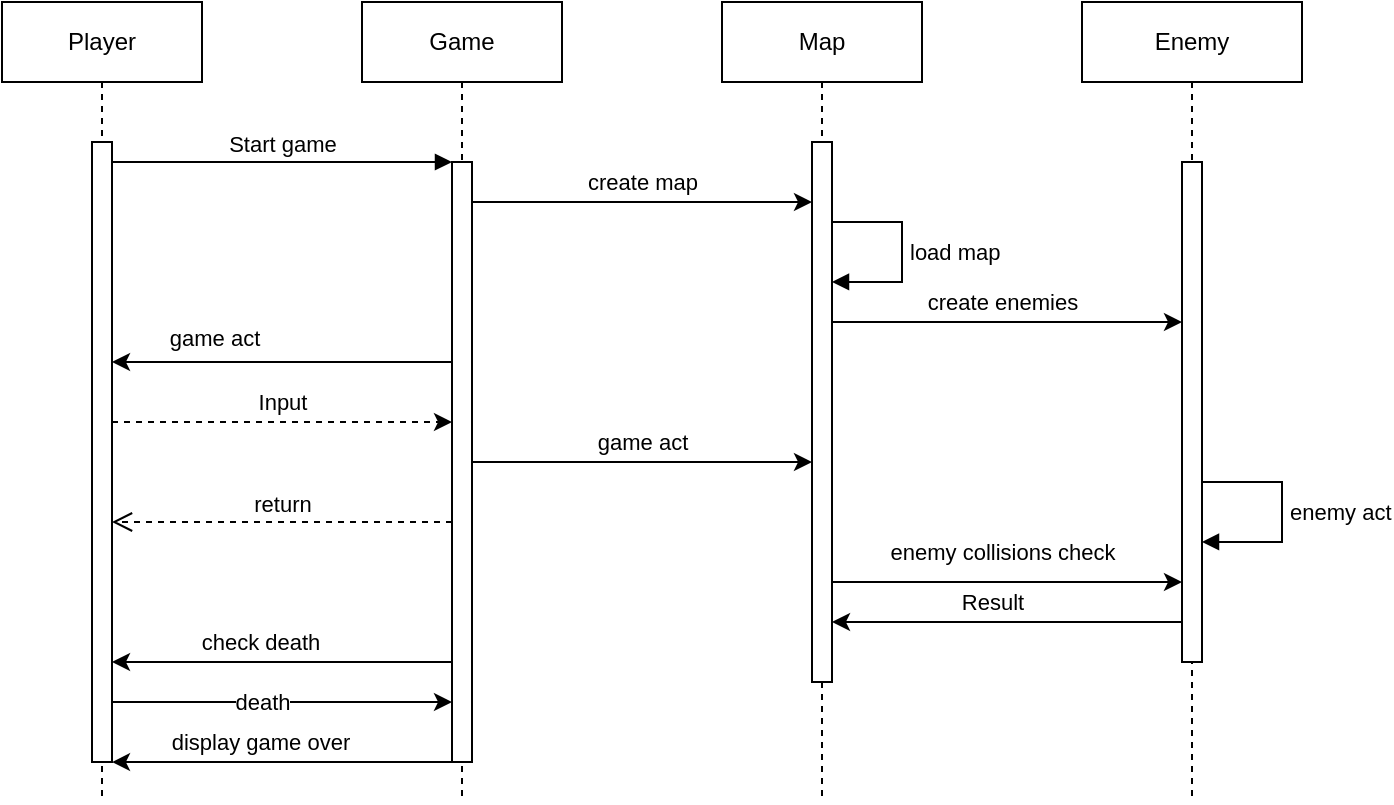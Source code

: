 <mxfile version="24.1.0" type="device">
  <diagram name="Page-1" id="2YBvvXClWsGukQMizWep">
    <mxGraphModel dx="989" dy="577" grid="1" gridSize="10" guides="1" tooltips="1" connect="1" arrows="1" fold="1" page="1" pageScale="1" pageWidth="850" pageHeight="1100" math="0" shadow="0">
      <root>
        <mxCell id="0" />
        <mxCell id="1" parent="0" />
        <mxCell id="aM9ryv3xv72pqoxQDRHE-1" value="Player" style="shape=umlLifeline;perimeter=lifelinePerimeter;whiteSpace=wrap;html=1;container=0;dropTarget=0;collapsible=0;recursiveResize=0;outlineConnect=0;portConstraint=eastwest;newEdgeStyle={&quot;edgeStyle&quot;:&quot;elbowEdgeStyle&quot;,&quot;elbow&quot;:&quot;vertical&quot;,&quot;curved&quot;:0,&quot;rounded&quot;:0};" parent="1" vertex="1">
          <mxGeometry x="40" y="40" width="100" height="400" as="geometry" />
        </mxCell>
        <mxCell id="aM9ryv3xv72pqoxQDRHE-2" value="" style="html=1;points=[];perimeter=orthogonalPerimeter;outlineConnect=0;targetShapes=umlLifeline;portConstraint=eastwest;newEdgeStyle={&quot;edgeStyle&quot;:&quot;elbowEdgeStyle&quot;,&quot;elbow&quot;:&quot;vertical&quot;,&quot;curved&quot;:0,&quot;rounded&quot;:0};" parent="aM9ryv3xv72pqoxQDRHE-1" vertex="1">
          <mxGeometry x="45" y="70" width="10" height="310" as="geometry" />
        </mxCell>
        <mxCell id="aM9ryv3xv72pqoxQDRHE-5" value="Game" style="shape=umlLifeline;perimeter=lifelinePerimeter;whiteSpace=wrap;html=1;container=0;dropTarget=0;collapsible=0;recursiveResize=0;outlineConnect=0;portConstraint=eastwest;newEdgeStyle={&quot;edgeStyle&quot;:&quot;elbowEdgeStyle&quot;,&quot;elbow&quot;:&quot;vertical&quot;,&quot;curved&quot;:0,&quot;rounded&quot;:0};" parent="1" vertex="1">
          <mxGeometry x="220" y="40" width="100" height="400" as="geometry" />
        </mxCell>
        <mxCell id="aM9ryv3xv72pqoxQDRHE-6" value="" style="html=1;points=[];perimeter=orthogonalPerimeter;outlineConnect=0;targetShapes=umlLifeline;portConstraint=eastwest;newEdgeStyle={&quot;edgeStyle&quot;:&quot;elbowEdgeStyle&quot;,&quot;elbow&quot;:&quot;vertical&quot;,&quot;curved&quot;:0,&quot;rounded&quot;:0};" parent="aM9ryv3xv72pqoxQDRHE-5" vertex="1">
          <mxGeometry x="45" y="80" width="10" height="300" as="geometry" />
        </mxCell>
        <mxCell id="aM9ryv3xv72pqoxQDRHE-7" value="Start game" style="html=1;verticalAlign=bottom;endArrow=block;edgeStyle=elbowEdgeStyle;elbow=vertical;curved=0;rounded=0;" parent="1" source="aM9ryv3xv72pqoxQDRHE-2" target="aM9ryv3xv72pqoxQDRHE-6" edge="1">
          <mxGeometry relative="1" as="geometry">
            <mxPoint x="195" y="130" as="sourcePoint" />
            <Array as="points">
              <mxPoint x="180" y="120" />
            </Array>
          </mxGeometry>
        </mxCell>
        <mxCell id="aM9ryv3xv72pqoxQDRHE-8" value="return" style="html=1;verticalAlign=bottom;endArrow=open;dashed=1;endSize=8;edgeStyle=elbowEdgeStyle;elbow=vertical;curved=0;rounded=0;" parent="1" edge="1">
          <mxGeometry relative="1" as="geometry">
            <mxPoint x="95" y="300.0" as="targetPoint" />
            <Array as="points">
              <mxPoint x="190" y="300" />
            </Array>
            <mxPoint x="265" y="300.0" as="sourcePoint" />
          </mxGeometry>
        </mxCell>
        <mxCell id="OIHLwWiZRU_I2-u-Lxq_-1" value="Map" style="shape=umlLifeline;perimeter=lifelinePerimeter;whiteSpace=wrap;html=1;container=0;dropTarget=0;collapsible=0;recursiveResize=0;outlineConnect=0;portConstraint=eastwest;newEdgeStyle={&quot;edgeStyle&quot;:&quot;elbowEdgeStyle&quot;,&quot;elbow&quot;:&quot;vertical&quot;,&quot;curved&quot;:0,&quot;rounded&quot;:0};" vertex="1" parent="1">
          <mxGeometry x="400" y="40" width="100" height="400" as="geometry" />
        </mxCell>
        <mxCell id="OIHLwWiZRU_I2-u-Lxq_-10" value="" style="html=1;points=[[0,0,0,0,5],[0,1,0,0,-5],[1,0,0,0,5],[1,1,0,0,-5]];perimeter=orthogonalPerimeter;outlineConnect=0;targetShapes=umlLifeline;portConstraint=eastwest;newEdgeStyle={&quot;curved&quot;:0,&quot;rounded&quot;:0};" vertex="1" parent="OIHLwWiZRU_I2-u-Lxq_-1">
          <mxGeometry x="45" y="70" width="10" height="270" as="geometry" />
        </mxCell>
        <mxCell id="OIHLwWiZRU_I2-u-Lxq_-11" value="load map" style="html=1;align=left;spacingLeft=2;endArrow=block;rounded=0;edgeStyle=orthogonalEdgeStyle;curved=0;rounded=0;" edge="1" parent="OIHLwWiZRU_I2-u-Lxq_-1">
          <mxGeometry relative="1" as="geometry">
            <mxPoint x="55.0" y="109.996" as="sourcePoint" />
            <Array as="points">
              <mxPoint x="90" y="110.03" />
              <mxPoint x="90" y="140.03" />
            </Array>
            <mxPoint x="55.0" y="139.996" as="targetPoint" />
          </mxGeometry>
        </mxCell>
        <mxCell id="OIHLwWiZRU_I2-u-Lxq_-3" value="create map" style="edgeStyle=none;orthogonalLoop=1;jettySize=auto;html=1;rounded=0;" edge="1" parent="1">
          <mxGeometry y="10" width="100" relative="1" as="geometry">
            <mxPoint x="275" y="140.0" as="sourcePoint" />
            <mxPoint x="445.0" y="140.0" as="targetPoint" />
            <Array as="points" />
            <mxPoint as="offset" />
          </mxGeometry>
        </mxCell>
        <mxCell id="OIHLwWiZRU_I2-u-Lxq_-4" value="Enemy" style="shape=umlLifeline;perimeter=lifelinePerimeter;whiteSpace=wrap;html=1;container=0;dropTarget=0;collapsible=0;recursiveResize=0;outlineConnect=0;portConstraint=eastwest;newEdgeStyle={&quot;edgeStyle&quot;:&quot;elbowEdgeStyle&quot;,&quot;elbow&quot;:&quot;vertical&quot;,&quot;curved&quot;:0,&quot;rounded&quot;:0};" vertex="1" parent="1">
          <mxGeometry x="580" y="40" width="110" height="400" as="geometry" />
        </mxCell>
        <mxCell id="OIHLwWiZRU_I2-u-Lxq_-5" value="" style="html=1;points=[];perimeter=orthogonalPerimeter;outlineConnect=0;targetShapes=umlLifeline;portConstraint=eastwest;newEdgeStyle={&quot;edgeStyle&quot;:&quot;elbowEdgeStyle&quot;,&quot;elbow&quot;:&quot;vertical&quot;,&quot;curved&quot;:0,&quot;rounded&quot;:0};" vertex="1" parent="OIHLwWiZRU_I2-u-Lxq_-4">
          <mxGeometry x="50" y="80" width="10" height="250" as="geometry" />
        </mxCell>
        <mxCell id="OIHLwWiZRU_I2-u-Lxq_-13" value="enemy act" style="html=1;align=left;spacingLeft=2;endArrow=block;rounded=0;edgeStyle=orthogonalEdgeStyle;curved=0;rounded=0;" edge="1" parent="OIHLwWiZRU_I2-u-Lxq_-4">
          <mxGeometry relative="1" as="geometry">
            <mxPoint x="60.0" y="239.996" as="sourcePoint" />
            <Array as="points">
              <mxPoint x="100" y="240.03" />
              <mxPoint x="100" y="270.03" />
            </Array>
            <mxPoint x="60.0" y="269.996" as="targetPoint" />
          </mxGeometry>
        </mxCell>
        <mxCell id="OIHLwWiZRU_I2-u-Lxq_-6" value="Input" style="edgeStyle=none;orthogonalLoop=1;jettySize=auto;html=1;rounded=0;dashed=1;" edge="1" parent="1">
          <mxGeometry y="10" width="100" relative="1" as="geometry">
            <mxPoint x="95" y="250.0" as="sourcePoint" />
            <mxPoint x="265" y="250.0" as="targetPoint" />
            <Array as="points" />
            <mxPoint as="offset" />
          </mxGeometry>
        </mxCell>
        <mxCell id="OIHLwWiZRU_I2-u-Lxq_-7" value="create enemies" style="edgeStyle=none;orthogonalLoop=1;jettySize=auto;html=1;rounded=0;" edge="1" parent="1" target="OIHLwWiZRU_I2-u-Lxq_-5">
          <mxGeometry x="-0.029" y="10" width="100" relative="1" as="geometry">
            <mxPoint x="455.0" y="200.0" as="sourcePoint" />
            <mxPoint x="625.0" y="200.0" as="targetPoint" />
            <Array as="points" />
            <mxPoint as="offset" />
          </mxGeometry>
        </mxCell>
        <mxCell id="OIHLwWiZRU_I2-u-Lxq_-14" value="enemy collisions check" style="edgeStyle=none;orthogonalLoop=1;jettySize=auto;html=1;rounded=0;" edge="1" parent="1">
          <mxGeometry x="-0.029" y="15" width="100" relative="1" as="geometry">
            <mxPoint x="455.0" y="330.0" as="sourcePoint" />
            <mxPoint x="630.0" y="330.0" as="targetPoint" />
            <Array as="points">
              <mxPoint x="590" y="330" />
            </Array>
            <mxPoint as="offset" />
          </mxGeometry>
        </mxCell>
        <mxCell id="OIHLwWiZRU_I2-u-Lxq_-18" style="edgeStyle=elbowEdgeStyle;rounded=0;orthogonalLoop=1;jettySize=auto;html=1;elbow=vertical;curved=0;" edge="1" parent="1">
          <mxGeometry relative="1" as="geometry">
            <mxPoint x="275" y="270.0" as="sourcePoint" />
            <mxPoint x="445.0" y="270.0" as="targetPoint" />
            <Array as="points">
              <mxPoint x="360" y="270" />
            </Array>
          </mxGeometry>
        </mxCell>
        <mxCell id="OIHLwWiZRU_I2-u-Lxq_-21" value="game act" style="edgeLabel;html=1;align=center;verticalAlign=middle;resizable=0;points=[];" vertex="1" connectable="0" parent="OIHLwWiZRU_I2-u-Lxq_-18">
          <mxGeometry x="0.202" y="-1" relative="1" as="geometry">
            <mxPoint x="-17" y="-11" as="offset" />
          </mxGeometry>
        </mxCell>
        <mxCell id="OIHLwWiZRU_I2-u-Lxq_-22" style="edgeStyle=elbowEdgeStyle;rounded=0;orthogonalLoop=1;jettySize=auto;html=1;elbow=vertical;curved=0;" edge="1" parent="1">
          <mxGeometry relative="1" as="geometry">
            <mxPoint x="265" y="219.999" as="sourcePoint" />
            <mxPoint x="95" y="219.999" as="targetPoint" />
            <Array as="points" />
          </mxGeometry>
        </mxCell>
        <mxCell id="OIHLwWiZRU_I2-u-Lxq_-23" value="game act" style="edgeLabel;html=1;align=center;verticalAlign=middle;resizable=0;points=[];" vertex="1" connectable="0" parent="OIHLwWiZRU_I2-u-Lxq_-22">
          <mxGeometry x="0.202" y="-1" relative="1" as="geometry">
            <mxPoint x="-17" y="-11" as="offset" />
          </mxGeometry>
        </mxCell>
        <mxCell id="OIHLwWiZRU_I2-u-Lxq_-24" style="edgeStyle=elbowEdgeStyle;rounded=0;orthogonalLoop=1;jettySize=auto;html=1;elbow=vertical;curved=0;" edge="1" parent="1">
          <mxGeometry relative="1" as="geometry">
            <mxPoint x="630.0" y="349.999" as="sourcePoint" />
            <mxPoint x="455.0" y="349.999" as="targetPoint" />
          </mxGeometry>
        </mxCell>
        <mxCell id="OIHLwWiZRU_I2-u-Lxq_-25" value="Result" style="edgeLabel;html=1;align=center;verticalAlign=middle;resizable=0;points=[];" vertex="1" connectable="0" parent="OIHLwWiZRU_I2-u-Lxq_-24">
          <mxGeometry x="0.092" y="-1" relative="1" as="geometry">
            <mxPoint y="-9" as="offset" />
          </mxGeometry>
        </mxCell>
        <mxCell id="OIHLwWiZRU_I2-u-Lxq_-26" style="edgeStyle=orthogonalEdgeStyle;rounded=0;orthogonalLoop=1;jettySize=auto;html=1;curved=0;" edge="1" parent="1" source="aM9ryv3xv72pqoxQDRHE-6" target="aM9ryv3xv72pqoxQDRHE-2">
          <mxGeometry relative="1" as="geometry">
            <mxPoint x="380" y="390" as="sourcePoint" />
            <mxPoint x="275" y="370.0" as="targetPoint" />
            <Array as="points">
              <mxPoint x="210" y="370" />
              <mxPoint x="210" y="370" />
            </Array>
          </mxGeometry>
        </mxCell>
        <mxCell id="OIHLwWiZRU_I2-u-Lxq_-27" value="check death" style="edgeLabel;html=1;align=center;verticalAlign=middle;resizable=0;points=[];" vertex="1" connectable="0" parent="OIHLwWiZRU_I2-u-Lxq_-26">
          <mxGeometry x="-0.186" y="-1" relative="1" as="geometry">
            <mxPoint x="-27" y="-9" as="offset" />
          </mxGeometry>
        </mxCell>
        <mxCell id="OIHLwWiZRU_I2-u-Lxq_-31" style="edgeStyle=elbowEdgeStyle;rounded=0;orthogonalLoop=1;jettySize=auto;html=1;elbow=horizontal;curved=0;" edge="1" parent="1">
          <mxGeometry relative="1" as="geometry">
            <mxPoint x="95" y="390.001" as="sourcePoint" />
            <mxPoint x="265" y="390.001" as="targetPoint" />
          </mxGeometry>
        </mxCell>
        <mxCell id="OIHLwWiZRU_I2-u-Lxq_-32" value="death" style="edgeLabel;html=1;align=center;verticalAlign=middle;resizable=0;points=[];" vertex="1" connectable="0" parent="OIHLwWiZRU_I2-u-Lxq_-31">
          <mxGeometry x="-0.122" relative="1" as="geometry">
            <mxPoint as="offset" />
          </mxGeometry>
        </mxCell>
        <mxCell id="OIHLwWiZRU_I2-u-Lxq_-33" style="edgeStyle=orthogonalEdgeStyle;rounded=0;orthogonalLoop=1;jettySize=auto;html=1;curved=0;exitX=0.048;exitY=0.969;exitDx=0;exitDy=0;exitPerimeter=0;" edge="1" parent="1">
          <mxGeometry relative="1" as="geometry">
            <mxPoint x="265.48" y="420.0" as="sourcePoint" />
            <mxPoint x="95" y="420.024" as="targetPoint" />
            <Array as="points">
              <mxPoint x="140" y="419.3" />
              <mxPoint x="140" y="419.3" />
            </Array>
          </mxGeometry>
        </mxCell>
        <mxCell id="OIHLwWiZRU_I2-u-Lxq_-34" value="display game over" style="edgeLabel;html=1;align=center;verticalAlign=middle;resizable=0;points=[];" vertex="1" connectable="0" parent="OIHLwWiZRU_I2-u-Lxq_-33">
          <mxGeometry x="-0.186" y="-1" relative="1" as="geometry">
            <mxPoint x="-27" y="-9" as="offset" />
          </mxGeometry>
        </mxCell>
      </root>
    </mxGraphModel>
  </diagram>
</mxfile>
